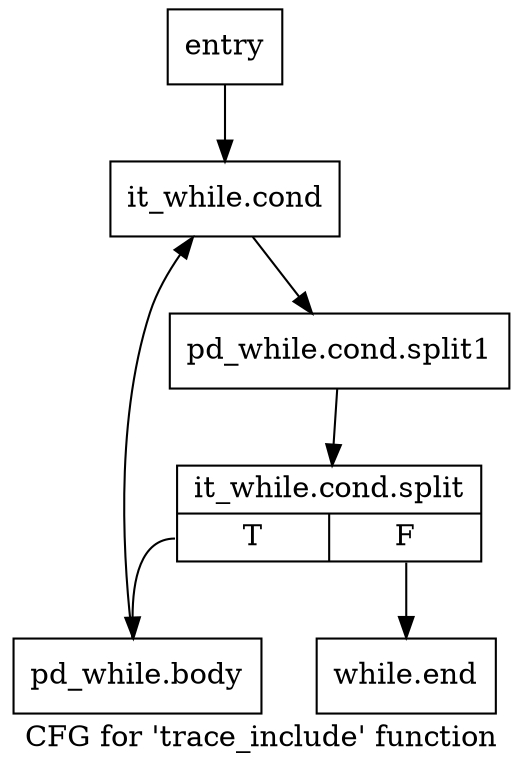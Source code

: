 digraph "CFG for 'trace_include' function" {
	label="CFG for 'trace_include' function";

	Node0x2bb53e0 [shape=record,label="{entry}"];
	Node0x2bb53e0 -> Node0x2bec680;
	Node0x2bec680 [shape=record,label="{it_while.cond}"];
	Node0x2bec680 -> Node0xcd47800;
	Node0xcd47800 [shape=record,label="{pd_while.cond.split1}"];
	Node0xcd47800 -> Node0xcdb3280;
	Node0xcdb3280 [shape=record,label="{it_while.cond.split|{<s0>T|<s1>F}}"];
	Node0xcdb3280:s0 -> Node0x2bec6d0;
	Node0xcdb3280:s1 -> Node0x2bec720;
	Node0x2bec6d0 [shape=record,label="{pd_while.body}"];
	Node0x2bec6d0 -> Node0x2bec680;
	Node0x2bec720 [shape=record,label="{while.end}"];
}
